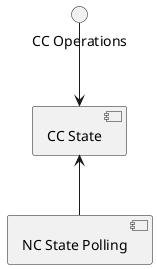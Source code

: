 @startuml
interface "CC Operations" as cciface
component "CC State" as ccstate
component "NC State Polling" as ccncpolling
!ifdef VERBOSE
component "CLC Metadata Polling" as ccclcpolling
component "CC Network Management" as ccnet
ccclcpolling -down-> ccnet
ccnet -left-> ccstate
!endif
cciface -down-> ccstate
ccncpolling -up-> ccstate
@enduml